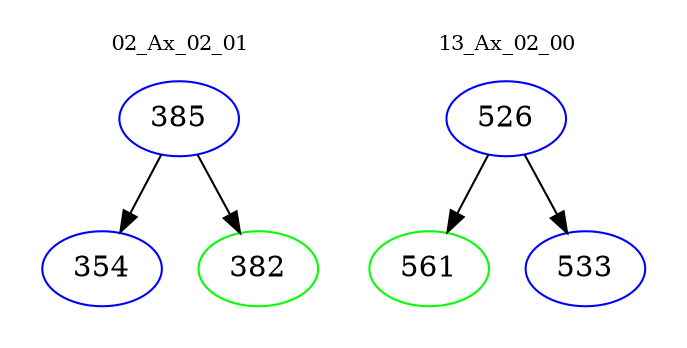 digraph{
subgraph cluster_0 {
color = white
label = "02_Ax_02_01";
fontsize=10;
T0_385 [label="385", color="blue"]
T0_385 -> T0_354 [color="black"]
T0_354 [label="354", color="blue"]
T0_385 -> T0_382 [color="black"]
T0_382 [label="382", color="green"]
}
subgraph cluster_1 {
color = white
label = "13_Ax_02_00";
fontsize=10;
T1_526 [label="526", color="blue"]
T1_526 -> T1_561 [color="black"]
T1_561 [label="561", color="green"]
T1_526 -> T1_533 [color="black"]
T1_533 [label="533", color="blue"]
}
}

